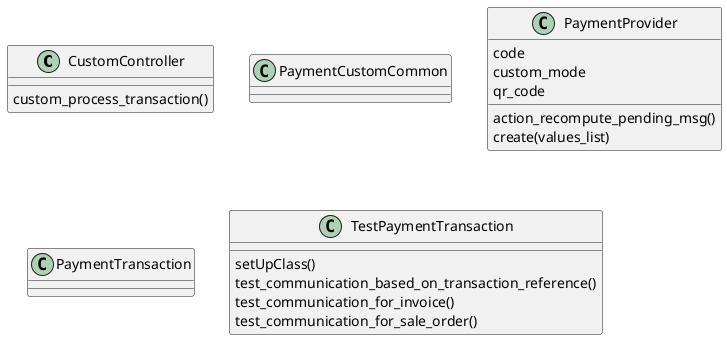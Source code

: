 @startuml classes_payment_custom
set namespaceSeparator none
class "CustomController" as odoo_src.odoo.addons.payment_custom.controllers.main.CustomController {
  custom_process_transaction()
}
class "PaymentCustomCommon" as odoo_src.odoo.addons.payment_custom.tests.common.PaymentCustomCommon {
}
class "PaymentProvider" as odoo_src.odoo.addons.payment_custom.models.payment_provider.PaymentProvider {
  code
  custom_mode
  qr_code
  action_recompute_pending_msg()
  create(values_list)
}
class "PaymentTransaction" as odoo_src.odoo.addons.payment_custom.models.payment_transaction.PaymentTransaction {
}
class "TestPaymentTransaction" as odoo_src.odoo.addons.payment_custom.tests.test_payment_transaction.TestPaymentTransaction {
  setUpClass()
  test_communication_based_on_transaction_reference()
  test_communication_for_invoice()
  test_communication_for_sale_order()
}
@enduml

